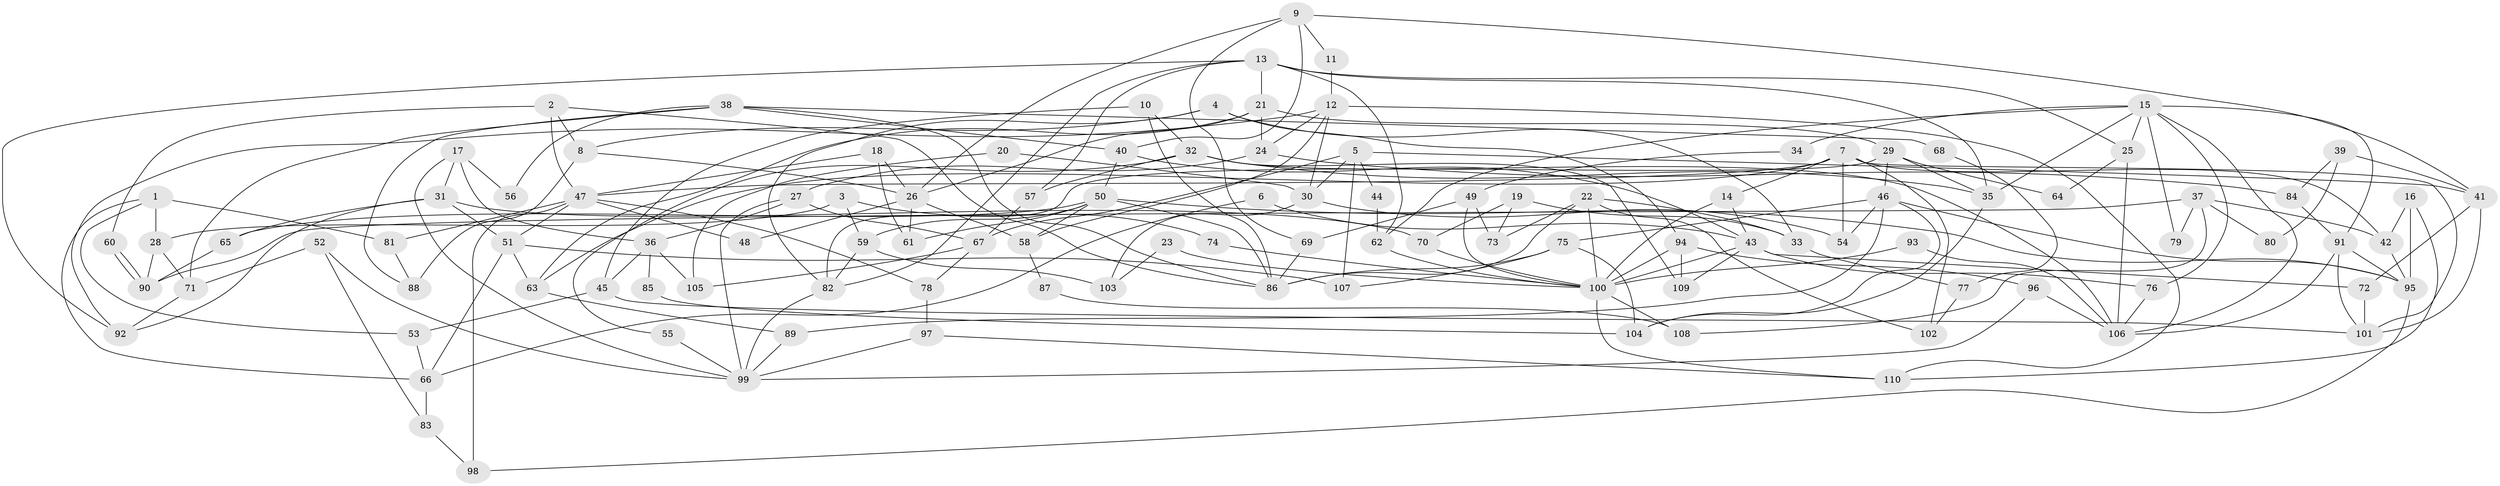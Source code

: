 // Generated by graph-tools (version 1.1) at 2025/14/03/09/25 04:14:59]
// undirected, 110 vertices, 220 edges
graph export_dot {
graph [start="1"]
  node [color=gray90,style=filled];
  1;
  2;
  3;
  4;
  5;
  6;
  7;
  8;
  9;
  10;
  11;
  12;
  13;
  14;
  15;
  16;
  17;
  18;
  19;
  20;
  21;
  22;
  23;
  24;
  25;
  26;
  27;
  28;
  29;
  30;
  31;
  32;
  33;
  34;
  35;
  36;
  37;
  38;
  39;
  40;
  41;
  42;
  43;
  44;
  45;
  46;
  47;
  48;
  49;
  50;
  51;
  52;
  53;
  54;
  55;
  56;
  57;
  58;
  59;
  60;
  61;
  62;
  63;
  64;
  65;
  66;
  67;
  68;
  69;
  70;
  71;
  72;
  73;
  74;
  75;
  76;
  77;
  78;
  79;
  80;
  81;
  82;
  83;
  84;
  85;
  86;
  87;
  88;
  89;
  90;
  91;
  92;
  93;
  94;
  95;
  96;
  97;
  98;
  99;
  100;
  101;
  102;
  103;
  104;
  105;
  106;
  107;
  108;
  109;
  110;
  1 -- 81;
  1 -- 66;
  1 -- 28;
  1 -- 53;
  2 -- 86;
  2 -- 47;
  2 -- 8;
  2 -- 60;
  3 -- 59;
  3 -- 28;
  3 -- 74;
  4 -- 82;
  4 -- 94;
  4 -- 8;
  4 -- 33;
  5 -- 41;
  5 -- 67;
  5 -- 30;
  5 -- 44;
  5 -- 107;
  6 -- 66;
  6 -- 43;
  7 -- 47;
  7 -- 54;
  7 -- 14;
  7 -- 42;
  7 -- 63;
  7 -- 101;
  7 -- 102;
  8 -- 26;
  8 -- 88;
  9 -- 26;
  9 -- 40;
  9 -- 11;
  9 -- 41;
  9 -- 69;
  10 -- 86;
  10 -- 45;
  10 -- 32;
  11 -- 12;
  12 -- 110;
  12 -- 58;
  12 -- 24;
  12 -- 30;
  12 -- 92;
  13 -- 25;
  13 -- 62;
  13 -- 21;
  13 -- 35;
  13 -- 57;
  13 -- 82;
  13 -- 92;
  14 -- 100;
  14 -- 43;
  15 -- 106;
  15 -- 91;
  15 -- 25;
  15 -- 34;
  15 -- 35;
  15 -- 62;
  15 -- 76;
  15 -- 79;
  16 -- 42;
  16 -- 110;
  16 -- 95;
  17 -- 36;
  17 -- 31;
  17 -- 56;
  17 -- 99;
  18 -- 61;
  18 -- 26;
  18 -- 47;
  19 -- 70;
  19 -- 33;
  19 -- 73;
  20 -- 30;
  20 -- 105;
  21 -- 29;
  21 -- 24;
  21 -- 26;
  21 -- 63;
  22 -- 86;
  22 -- 100;
  22 -- 33;
  22 -- 73;
  22 -- 102;
  23 -- 103;
  23 -- 100;
  24 -- 27;
  24 -- 84;
  25 -- 106;
  25 -- 64;
  26 -- 48;
  26 -- 58;
  26 -- 61;
  27 -- 99;
  27 -- 36;
  27 -- 67;
  28 -- 90;
  28 -- 71;
  29 -- 46;
  29 -- 35;
  29 -- 64;
  29 -- 82;
  30 -- 54;
  30 -- 103;
  31 -- 92;
  31 -- 51;
  31 -- 65;
  31 -- 70;
  32 -- 35;
  32 -- 55;
  32 -- 57;
  32 -- 106;
  32 -- 109;
  33 -- 77;
  34 -- 49;
  35 -- 104;
  36 -- 45;
  36 -- 85;
  36 -- 105;
  37 -- 42;
  37 -- 90;
  37 -- 79;
  37 -- 80;
  37 -- 108;
  38 -- 71;
  38 -- 86;
  38 -- 40;
  38 -- 56;
  38 -- 68;
  38 -- 88;
  39 -- 84;
  39 -- 41;
  39 -- 80;
  40 -- 43;
  40 -- 50;
  41 -- 72;
  41 -- 101;
  42 -- 95;
  43 -- 76;
  43 -- 72;
  43 -- 100;
  43 -- 109;
  44 -- 62;
  45 -- 53;
  45 -- 101;
  46 -- 75;
  46 -- 89;
  46 -- 54;
  46 -- 95;
  46 -- 104;
  47 -- 51;
  47 -- 48;
  47 -- 78;
  47 -- 81;
  47 -- 98;
  49 -- 100;
  49 -- 73;
  49 -- 69;
  50 -- 95;
  50 -- 58;
  50 -- 59;
  50 -- 61;
  50 -- 65;
  50 -- 86;
  51 -- 107;
  51 -- 63;
  51 -- 66;
  52 -- 71;
  52 -- 99;
  52 -- 83;
  53 -- 66;
  55 -- 99;
  57 -- 67;
  58 -- 87;
  59 -- 82;
  59 -- 103;
  60 -- 90;
  60 -- 90;
  62 -- 100;
  63 -- 89;
  65 -- 90;
  66 -- 83;
  67 -- 78;
  67 -- 105;
  68 -- 77;
  69 -- 86;
  70 -- 100;
  71 -- 92;
  72 -- 101;
  74 -- 100;
  75 -- 104;
  75 -- 86;
  75 -- 107;
  76 -- 106;
  77 -- 102;
  78 -- 97;
  81 -- 88;
  82 -- 99;
  83 -- 98;
  84 -- 91;
  85 -- 104;
  87 -- 108;
  89 -- 99;
  91 -- 101;
  91 -- 95;
  91 -- 106;
  93 -- 100;
  93 -- 106;
  94 -- 109;
  94 -- 96;
  94 -- 100;
  95 -- 98;
  96 -- 99;
  96 -- 106;
  97 -- 99;
  97 -- 110;
  100 -- 108;
  100 -- 110;
}
